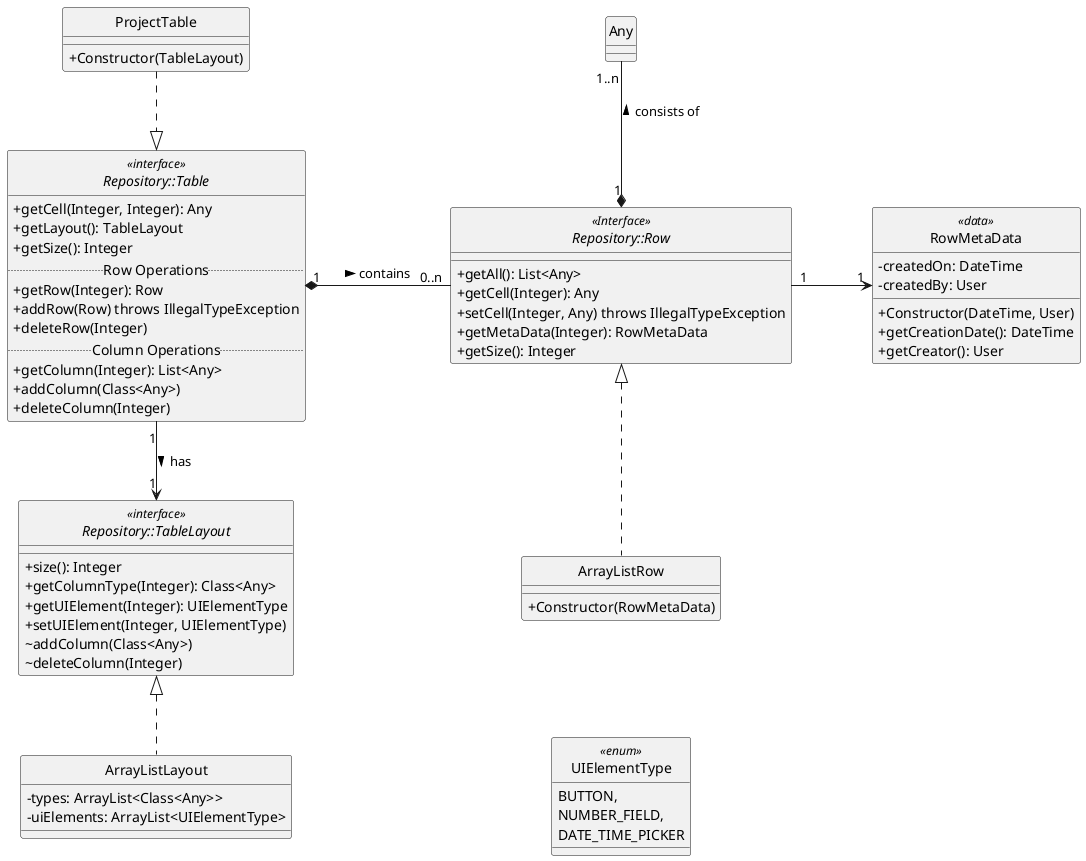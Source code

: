@startuml

skinparam monochrome true
skinparam shadowing false
skinparam genericDisplay old
skinparam classAttributeIconSize 0
skinparam nodesep 80
skinparam ranksep 60
hide circle

interface Repository::Table<<interface>> {
    +getCell(Integer, Integer): Any
    +getLayout(): TableLayout
    +getSize(): Integer
    ..Row Operations..
    +getRow(Integer): Row
    +addRow(Row) throws IllegalTypeException
    +deleteRow(Integer)
    ..Column Operations..
    +getColumn(Integer): List<Any>
    +addColumn(Class<Any>)
    +deleteColumn(Integer)
}

interface Repository::Row <<Interface>> {
    +getAll(): List<Any>
    +getCell(Integer): Any
    +setCell(Integer, Any) throws IllegalTypeException
    +getMetaData(Integer): RowMetaData
    +getSize(): Integer
}

Any "1..n" --* "1" Repository::Row  : consists of <

interface Repository::TableLayout <<interface>> {
    +size(): Integer
    +getColumnType(Integer): Class<Any>
    +getUIElement(Integer): UIElementType
    +setUIElement(Integer, UIElementType)
    ~addColumn(Class<Any>)
    ~deleteColumn(Integer)
}

class ProjectTable {
    +Constructor(TableLayout)
}

Repository::Table "1" *- "0..n" Repository::Row : contains >
Repository::Table "1" --> "1" Repository::TableLayout : has >
ProjectTable ..|> Repository::Table

class ArrayListRow implements Repository::Row {
    +Constructor(RowMetaData)
}

class ArrayListLayout implements Repository::TableLayout {
    -types: ArrayList<Class<Any>>
    -uiElements: ArrayList<UIElementType>
}

class RowMetaData <<data>> {
    +Constructor(DateTime, User)
    +getCreationDate(): DateTime
    +getCreator(): User
    -createdOn: DateTime
    -createdBy: User
}

Repository::Row "1" -> "1" RowMetaData

enum UIElementType <<enum>>{
    BUTTON,
    NUMBER_FIELD,
    DATE_TIME_PICKER
}

ArrayListRow -[hidden]-> UIElementType

@enduml